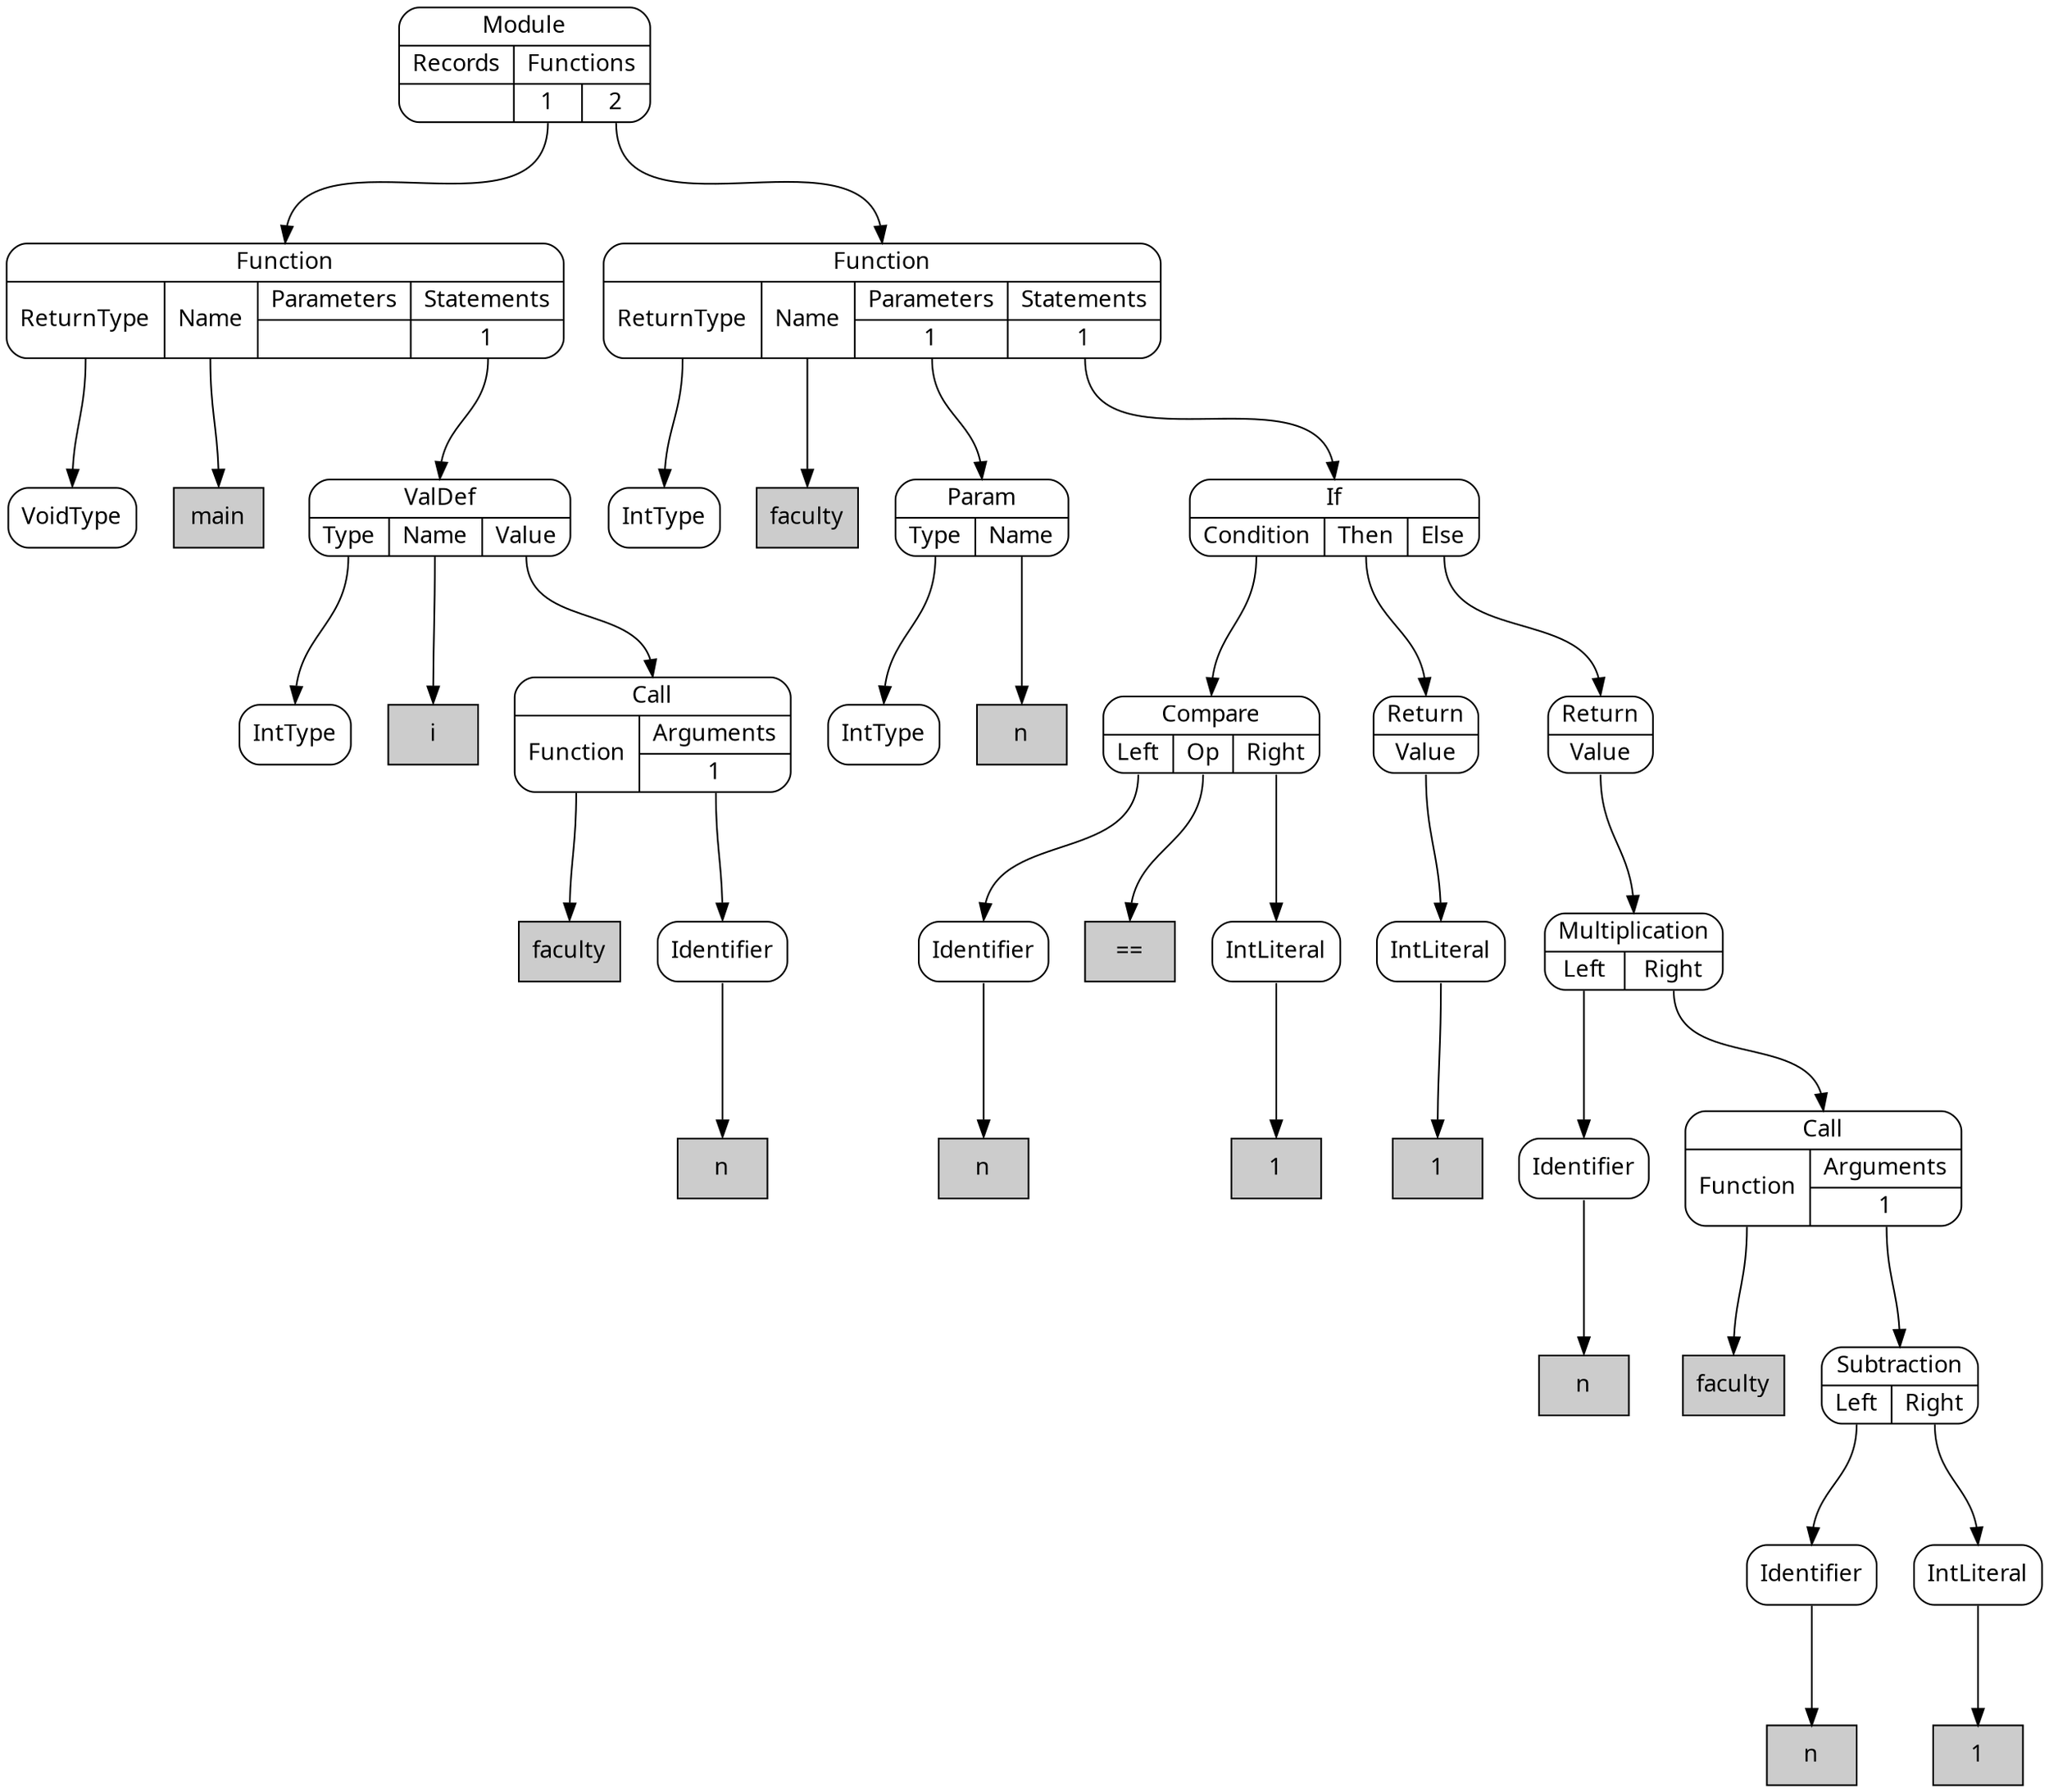 digraph {
node [shape=Mrecord, style=filled, fillcolor=white, fontname="Calibri"];
graph [ordering=out, nodesep=0.3, ranksep=1];

# SimpleNode VoidType
node0 [label="VoidType", tooltip="VoidType"]

# DeclarationLiteral main
node1 [shape=box, label="main", fillcolor="#cccccc", tooltip="main"]

# SimpleNode IntType
node2 [label="IntType", tooltip="IntType"]

# DeclarationLiteral i
node3 [shape=box, label="i", fillcolor="#cccccc", tooltip="i"]

# ReferenceLiteral faculty
node4 [shape=box, label="faculty", fillcolor="#cccccc", tooltip="faculty"]

# ReferenceLiteral n
node5 [shape=box, label="n", fillcolor="#cccccc", tooltip="n"]

# SimpleNode Identifier
node6:s -> node5:n
node6 [label="Identifier", tooltip="Identifier"]

# PortNode Call
node7:p0:s -> node4:n
node7:p1_0:s -> node6:n
node7 [label="{Call|{<p0>Function|{Arguments|{<p1_0>1}}}}", tooltip="Call"]

# PortNode ValDef
node8:p0:s -> node2:n
node8:p1:s -> node3:n
node8:p2:s -> node7:n
node8 [label="{ValDef|{<p0>Type|<p1>Name|<p2>Value}}", tooltip="ValDef"]

# PortNode Function
node9:p0:s -> node0:n
node9:p1:s -> node1:n
node9:p3_0:s -> node8:n
node9 [label="{Function|{<p0>ReturnType|<p1>Name|{Parameters|{}}|{Statements|{<p3_0>1}}}}", tooltip="Function"]

# SimpleNode IntType
node10 [label="IntType", tooltip="IntType"]

# DeclarationLiteral faculty
node11 [shape=box, label="faculty", fillcolor="#cccccc", tooltip="faculty"]

# SimpleNode IntType
node12 [label="IntType", tooltip="IntType"]

# DeclarationLiteral n
node13 [shape=box, label="n", fillcolor="#cccccc", tooltip="n"]

# PortNode Param
node14:p0:s -> node12:n
node14:p1:s -> node13:n
node14 [label="{Param|{<p0>Type|<p1>Name}}", tooltip="Param"]

# ReferenceLiteral n
node15 [shape=box, label="n", fillcolor="#cccccc", tooltip="n"]

# SimpleNode Identifier
node16:s -> node15:n
node16 [label="Identifier", tooltip="Identifier"]

# Literal ==
node17 [shape=box, label="==", fillcolor="#cccccc", tooltip="=="]

# Literal 1
node18 [shape=box, label="1", fillcolor="#cccccc", tooltip="1"]

# SimpleNode IntLiteral
node19:s -> node18:n
node19 [label="IntLiteral", tooltip="IntLiteral"]

# PortNode Compare
node20:p0:s -> node16:n
node20:p1:s -> node17:n
node20:p2:s -> node19:n
node20 [label="{Compare|{<p0>Left|<p1>Op|<p2>Right}}", tooltip="Compare"]

# Literal 1
node21 [shape=box, label="1", fillcolor="#cccccc", tooltip="1"]

# SimpleNode IntLiteral
node22:s -> node21:n
node22 [label="IntLiteral", tooltip="IntLiteral"]

# PortNode Return
node23:p0:s -> node22:n
node23 [label="{Return|{<p0>Value}}", tooltip="Return"]

# ReferenceLiteral n
node24 [shape=box, label="n", fillcolor="#cccccc", tooltip="n"]

# SimpleNode Identifier
node25:s -> node24:n
node25 [label="Identifier", tooltip="Identifier"]

# ReferenceLiteral faculty
node26 [shape=box, label="faculty", fillcolor="#cccccc", tooltip="faculty"]

# ReferenceLiteral n
node27 [shape=box, label="n", fillcolor="#cccccc", tooltip="n"]

# SimpleNode Identifier
node28:s -> node27:n
node28 [label="Identifier", tooltip="Identifier"]

# Literal 1
node29 [shape=box, label="1", fillcolor="#cccccc", tooltip="1"]

# SimpleNode IntLiteral
node30:s -> node29:n
node30 [label="IntLiteral", tooltip="IntLiteral"]

# PortNode Subtraction
node31:p0:s -> node28:n
node31:p1:s -> node30:n
node31 [label="{Subtraction|{<p0>Left|<p1>Right}}", tooltip="Subtraction"]

# PortNode Call
node32:p0:s -> node26:n
node32:p1_0:s -> node31:n
node32 [label="{Call|{<p0>Function|{Arguments|{<p1_0>1}}}}", tooltip="Call"]

# PortNode Multiplication
node33:p0:s -> node25:n
node33:p1:s -> node32:n
node33 [label="{Multiplication|{<p0>Left|<p1>Right}}", tooltip="Multiplication"]

# PortNode Return
node34:p0:s -> node33:n
node34 [label="{Return|{<p0>Value}}", tooltip="Return"]

# PortNode If
node35:p0:s -> node20:n
node35:p1:s -> node23:n
node35:p2:s -> node34:n
node35 [label="{If|{<p0>Condition|<p1>Then|<p2>Else}}", tooltip="If"]

# PortNode Function
node36:p0:s -> node10:n
node36:p1:s -> node11:n
node36:p2_0:s -> node14:n
node36:p3_0:s -> node35:n
node36 [label="{Function|{<p0>ReturnType|<p1>Name|{Parameters|{<p2_0>1}}|{Statements|{<p3_0>1}}}}", tooltip="Function"]

# PortNode Module
node37:p1_0:s -> node9:n
node37:p1_1:s -> node36:n
node37 [label="{Module|{{Records|{}}|{Functions|{<p1_0>1|<p1_1>2}}}}", tooltip="Module"]

}
